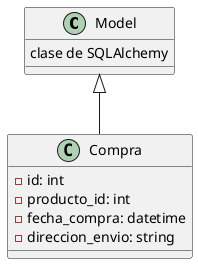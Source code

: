 @startuml Compra - Diagrama de clases

class Model {
 clase de SQLAlchemy
}

class Compra {
    - id: int
    - producto_id: int
    - fecha_compra: datetime
    - direccion_envio: string
}

Model <|-- Compra

@enduml